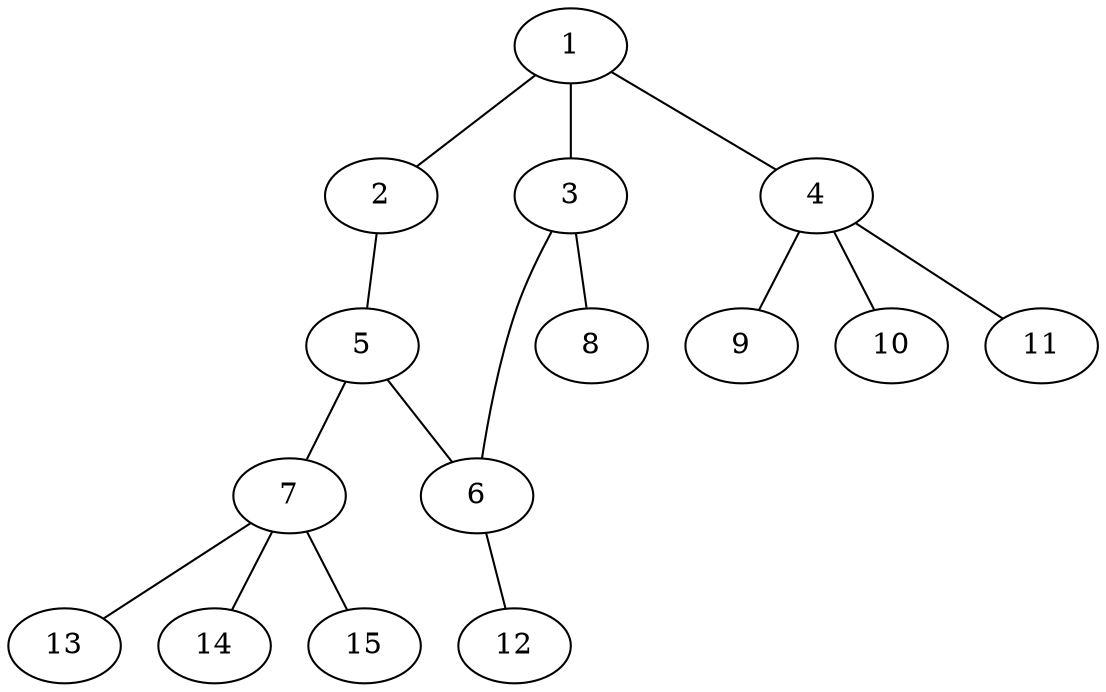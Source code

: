 graph molecule_3787 {
	1	 [chem=C];
	2	 [chem=O];
	1 -- 2	 [valence=1];
	3	 [chem=C];
	1 -- 3	 [valence=2];
	4	 [chem=C];
	1 -- 4	 [valence=1];
	5	 [chem=C];
	2 -- 5	 [valence=1];
	6	 [chem=C];
	3 -- 6	 [valence=1];
	8	 [chem=H];
	3 -- 8	 [valence=1];
	9	 [chem=H];
	4 -- 9	 [valence=1];
	10	 [chem=H];
	4 -- 10	 [valence=1];
	11	 [chem=H];
	4 -- 11	 [valence=1];
	5 -- 6	 [valence=2];
	7	 [chem=C];
	5 -- 7	 [valence=1];
	12	 [chem=H];
	6 -- 12	 [valence=1];
	13	 [chem=H];
	7 -- 13	 [valence=1];
	14	 [chem=H];
	7 -- 14	 [valence=1];
	15	 [chem=H];
	7 -- 15	 [valence=1];
}
